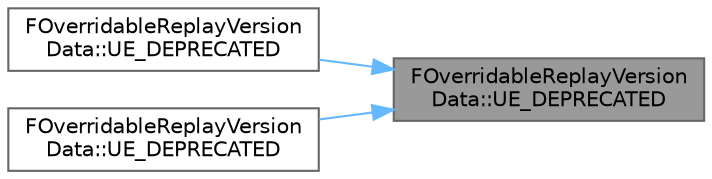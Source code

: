 digraph "FOverridableReplayVersionData::UE_DEPRECATED"
{
 // INTERACTIVE_SVG=YES
 // LATEX_PDF_SIZE
  bgcolor="transparent";
  edge [fontname=Helvetica,fontsize=10,labelfontname=Helvetica,labelfontsize=10];
  node [fontname=Helvetica,fontsize=10,shape=box,height=0.2,width=0.4];
  rankdir="RL";
  Node1 [id="Node000001",label="FOverridableReplayVersion\lData::UE_DEPRECATED",height=0.2,width=0.4,color="gray40", fillcolor="grey60", style="filled", fontcolor="black",tooltip=" "];
  Node1 -> Node2 [id="edge1_Node000001_Node000002",dir="back",color="steelblue1",style="solid",tooltip=" "];
  Node2 [id="Node000002",label="FOverridableReplayVersion\lData::UE_DEPRECATED",height=0.2,width=0.4,color="grey40", fillcolor="white", style="filled",URL="$dc/df0/structFOverridableReplayVersionData.html#a7cb0a7d0e3d6be8655f934065962462a",tooltip=" "];
  Node1 -> Node3 [id="edge2_Node000001_Node000003",dir="back",color="steelblue1",style="solid",tooltip=" "];
  Node3 [id="Node000003",label="FOverridableReplayVersion\lData::UE_DEPRECATED",height=0.2,width=0.4,color="grey40", fillcolor="white", style="filled",URL="$dc/df0/structFOverridableReplayVersionData.html#a90b0dd54d042828a650c1f9b378296b8",tooltip=" "];
}
